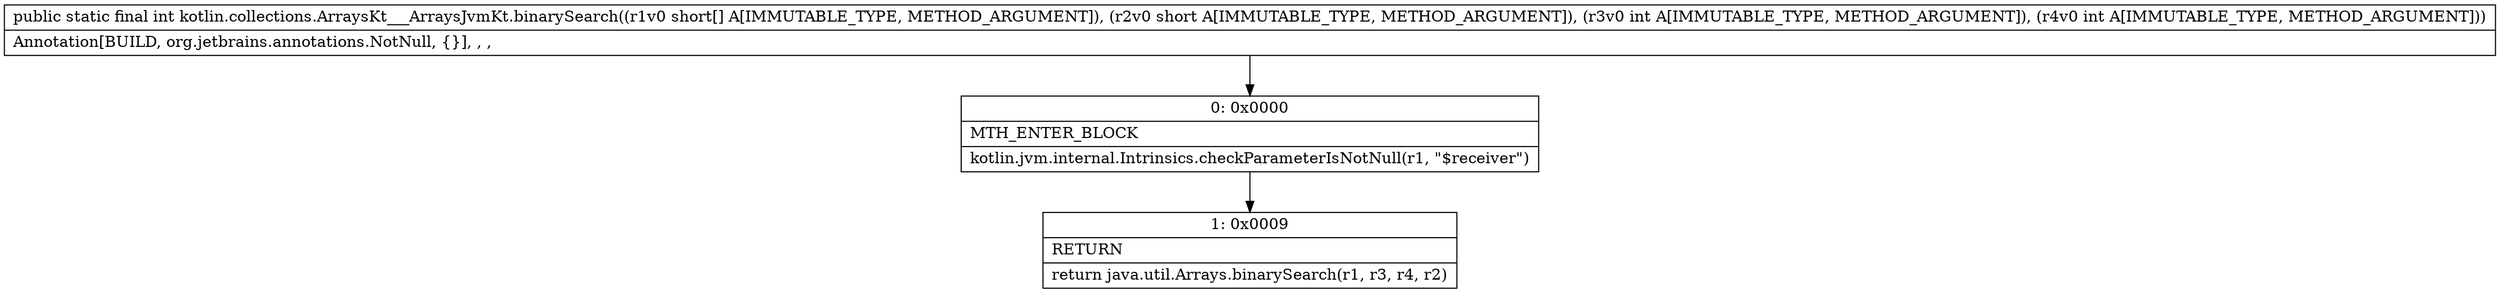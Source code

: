 digraph "CFG forkotlin.collections.ArraysKt___ArraysJvmKt.binarySearch([SSII)I" {
Node_0 [shape=record,label="{0\:\ 0x0000|MTH_ENTER_BLOCK\l|kotlin.jvm.internal.Intrinsics.checkParameterIsNotNull(r1, \"$receiver\")\l}"];
Node_1 [shape=record,label="{1\:\ 0x0009|RETURN\l|return java.util.Arrays.binarySearch(r1, r3, r4, r2)\l}"];
MethodNode[shape=record,label="{public static final int kotlin.collections.ArraysKt___ArraysJvmKt.binarySearch((r1v0 short[] A[IMMUTABLE_TYPE, METHOD_ARGUMENT]), (r2v0 short A[IMMUTABLE_TYPE, METHOD_ARGUMENT]), (r3v0 int A[IMMUTABLE_TYPE, METHOD_ARGUMENT]), (r4v0 int A[IMMUTABLE_TYPE, METHOD_ARGUMENT]))  | Annotation[BUILD, org.jetbrains.annotations.NotNull, \{\}], , , \l}"];
MethodNode -> Node_0;
Node_0 -> Node_1;
}

